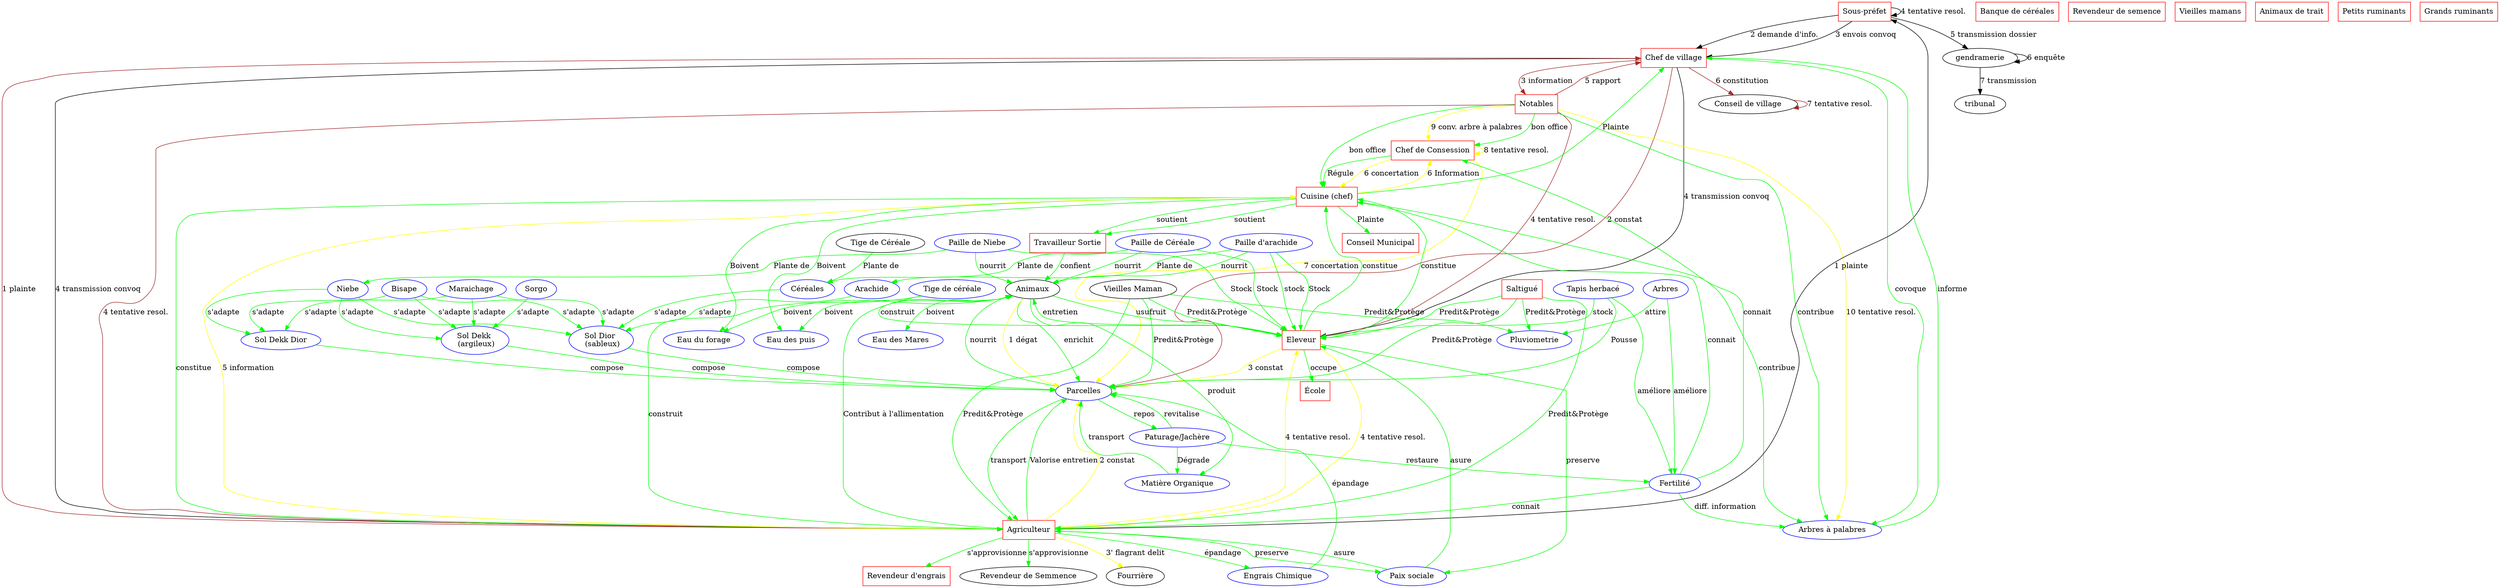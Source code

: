 digraph g {

  /* Acteurs */
  "Sous-préfet" [color=red, shape = box];
  "Conseil Municipal" [color=red, shape = box];
  "Chef de village" [color=red, shape = box];
  "Notables" [color=red, shape = box];
  "Chef de Consession" [color=red, shape = box];
  "Cuisine (chef)" [color=red, shape = box];
  "Travailleur Sortie" [color=red, shape = box];
  "Agriculteur" [color=red, shape = box];
  "Eleveur" [color=red, shape = box];
  "École" [color=red, shape = box];
  "Banque de céréales" [color=red, shape = box];
  "Revendeur de semence" [color=red, shape = box];
  "Revendeur d'engrais" [color=red, shape = box];
  "Vieilles mamans" [color=red, shape = box];
  "Saltigué" [color=red, shape = box];
  "Animaux de trait" [color=red, shape = box];
  "Petits ruminants" [color=red, shape = box];
  "Grands ruminants" [color=red, shape = box];

  /* Ressources*/
  "Arbres à palabres" [color=blue];
  "Paix sociale" [color=blue];
  "Eau du forage" [color=blue];
  "Eau des Mares" [color=blue];
  "Eau des puis" [color=blue];
  "Pluviometrie" [color=blue];
  "Engrais Chimique" [color=blue];
  "Arachide" [color=blue];
  "Paille d'arachide" [color=blue];
  "Céréales" [color=blue];
  "Paille de Céréale" [color=blue];
  "Tige de céréale" [color=blue];
  "Bisape" [color=blue];
  "Maraichage" [color=blue];
  "Niebe" [color=blue];
  "Paille de Niebe" [color=blue];
  "Sorgo" [color=blue];
  "Sol Dior \n (sableux)" [color=blue];
  "Sol Dekk \n (argileux)" [color=blue];
  "Sol Dekk Dior" [color=blue];
  "Parcelles" [color=blue];
  "Tapis herbacé" [color=blue];
  "Arbres" [color=blue];
  "Paturage/Jachère" [color=blue];
  "Matière Organique" [color=blue];
  "Fertilité" [color=blue];

  /* Interactions */
  "Cuisine (chef)" -> {"Eau du forage" "Eau des puis"} [label=Boivent][color=green]
  "Travailleur Sortie" -> "Animaux" [label=confient][color=green]
  "Cuisine (chef)" -> "Travailleur Sortie" [label=soutient][color=green]
  "Cuisine (chef)" -> "Travailleur Sortie" [label=soutient][color=green]
  "Cuisine (chef)" -> "Arbres à palabres" [label=contribue][color=green]
  "Chef de village" -> "Arbres à palabres" [label=covoque][color=green]
  "Notables" -> "Arbres à palabres" [label=contribue][color=green]
  "Arbres à palabres" -> "Chef de village"[label=informe][color=green]
  "Notables" -> {"Chef de Consession" "Cuisine (chef)"} [label="bon office"][color=green]
  "Chef de Consession" -> "Cuisine (chef)" [label="Régule"][color=green]
  "Cuisine (chef)" ->  {"Chef de village" "Conseil Municipal"} [label="Plainte"][color=green]
  "Saltigué" -> {"Eleveur" "Agriculteur" "Pluviometrie" "Parcelles"} [label="Predit&Protège"][color=green]
  "Vieilles Maman" -> {"Eleveur" "Agriculteur" "Pluviometrie" "Parcelles"} [label="Predit&Protège"][color=green]
  "Eleveur" -> "Cuisine (chef)" [label=constitue][color=green]
  "Eleveur" -> "Paix sociale" [label=preserve][color=green]
  "Eleveur" -> "Animaux" [label=entretien][color=green]
  "Paix sociale" -> "Eleveur" [label=asure][color=green]
  "Animaux" -> "Eleveur" [label=usufruit][color=green]
  "Eleveur" -> "École" [label=occupe][color=green]
  "Agriculteur" -> "Cuisine (chef)" [label=constitue][color=green]
  "Agriculteur" -> {"Revendeur d'engrais" "Revendeur de Semmence"} [label="s'approvisionne"][color=green]
  "Agriculteur" -> "Engrais Chimique" [label="épandage"][color=green]
  "Agriculteur" -> "Paix sociale" [label=preserve][color=green]
  "Paix sociale" -> "Agriculteur" [label=asure][color=green]
  "Engrais Chimique" -> "Parcelles"[label="épandage"][color=green]
  "Eleveur" -> "Cuisine (chef)" [label=constitue][color=green]
  "Agriculteur" -> "Animaux" [label="Contribut à l'allimentation"][color=green]
  "Agriculteur" -> "Parcelles" [label="Valorise entretien"][color=green]
  {"Sol Dior \n (sableux)" "Sol Dekk \n (argileux)" "Sol Dekk Dior"} -> "Parcelles" [label="compose"][color=green]
  {"Arachide" "Céréales"} -> "Sol Dior \n (sableux)" [label="s'adapte"][color=green]
  {"Bisape" "Maraichage" "Niebe"} -> {"Sol Dior \n (sableux)" "Sol Dekk \n (argileux)" "Sol Dekk Dior"} [label="s'adapte"][color=green]
  "Paille d'arachide" -> "Arachide" [label="Plante de"][color=green]
  "Paille de Niebe" -> "Niebe" [label="Plante de"][color=green]
  "Paille de Céréale" -> "Céréales" [label="Plante de"][color=green]
  "Tige de Céréale" -> "Céréales" [label="Plante de"][color=green]
  "Sorgo" -> "Sol Dekk \n (argileux)" [label="s'adapte"][color=green]
  "Tige de céréale" -> {"Agriculteur" "Eleveur"} [label="construit"][color=green]
  "Paille d'arachide" -> "Eleveur" [label="stock"][color=green]
  "Tapis herbacé" -> "Eleveur" [label="stock"][color=green]
  "Tapis herbacé" -> "Parcelles" [label="Pousse"][color=green]
  "Tapis herbacé" -> "Fertilité" [label="améliore"][color=green]
  "Arbres" -> "Pluviometrie" [label="attire"][color=green]
  "Arbres" -> "Fertilité" [label="améliore"][color=green]
  "Animaux" -> "Parcelles" [label=enrichit][color=green]
  "Parcelles" -> "Animaux"[label=nourrit][color=green]
  "Animaux" -> {"Eau des Mares" "Eau du forage" "Eau des puis"} [label=boivent][color=green]
  "Parcelles" -> "Paturage/Jachère"[label=repos][color=green]
  "Paturage/Jachère" -> "Parcelles" [label=revitalise][color=green]
  "Animaux" -> "Matière Organique" [label=produit][color=green]
  "Paturage/Jachère" -> "Matière Organique" [label=Dégrade][color=green]
  "Paturage/Jachère" -> "Fertilité" [label=restaure][color=green]
  "Matière Organique" -> "Parcelles" [label=transport][color=green]
  "Parcelles" -> "Agriculteur" [label=transport][color=green]
  {"Paille d'arachide" "Paille de Céréale" "Paille de Niebe"} -> "Animaux" [label=nourrit][color=green]
  {"Paille d'arachide" "Paille de Céréale" "Paille de Niebe"} -> "Eleveur"[label=Stock][color=green]
  "Fertilité" -> {"Agriculteur" "Cuisine (chef)" "Chef de Consession"} [label=connait][color=green]
  "Fertilité" -> "Arbres à palabres" [label="diff. information"][color=green]

  /* dynamique */
  // Conflict agriculteur éleveur
  "Animaux" -> "Parcelles" [label="1 dégat"][color=Yellow]
  "Agriculteur" -> "Parcelles" [label="2 constat"][color=Yellow]
  "Agriculteur" -> "Fourrière" [label="3' flagrant delit"][color=Yellow]
  "Eleveur" -> "Parcelles" [label="3 constat"][color=Yellow]
  "Agriculteur" -> "Eleveur" [label="4 tentative resol."][color=Yellow]
  "Eleveur" -> "Agriculteur" [label="4 tentative resol."][color=Yellow]
  "Agriculteur" -> "Cuisine (chef)" [label="5 information"][color=Yellow]
  "Cuisine (chef)" -> "Chef de Consession" [label="6 Information"][color=Yellow]
  "Chef de Consession" -> "Cuisine (chef)" [label="6 concertation"][color=Yellow]
  "Chef de Consession" -> "Parcelles" [label="7 concertation"][color=Yellow]
  "Chef de Consession" -> "Chef de Consession" [label="8 tentative resol."][color=Yellow]
  "Notables" -> "Chef de Consession" [label="9 conv. arbre à palabres"][color=Yellow]
  "Notables" -> "Arbres à palabres" [label="10 tentative resol."][color=Yellow]
  // niveau village
  "Agriculteur" -> "Chef de village" [label="1 plainte"][color=brown]
  "Chef de village" -> "Parcelles"[label="2 constat"][color=brown]
  "Chef de village" -> "Notables" [label="3 information"][color=brown]
  "Notables" -> {"Eleveur" "Agriculteur"} [label="4 tentative resol."][color=brown]
  "Notables" -> "Chef de village" [label="5 rapport"][color=brown]
  "Chef de village" -> "Conseil de village" [label="6 constitution"][color=brown]
  "Conseil de village" -> "Conseil de village" [label="7 tentative resol."][color=brown]
  //Niveau droit positif
  "Agriculteur" -> "Sous-préfet" [label="1 plainte"][color=black]
  "Sous-préfet" -> "Chef de village" [label="2 demande d'info."][color=black]
  "Sous-préfet" -> "Chef de village" [label="3 envois convoq"][color=black]
  "Chef de village" -> {"Eleveur" "Agriculteur"} [label="4 transmission convoq"][color=black]
  "Sous-préfet" -> "Sous-préfet" [label="4 tentative resol."][color=black]
  "Sous-préfet" -> "gendramerie" [label="5 transmission dossier"][color=black]
  "gendramerie" -> "gendramerie" [label="6 enquête"][color=black]
  "gendramerie" -> "tribunal" [label="7 transmission"][color=black]
}
